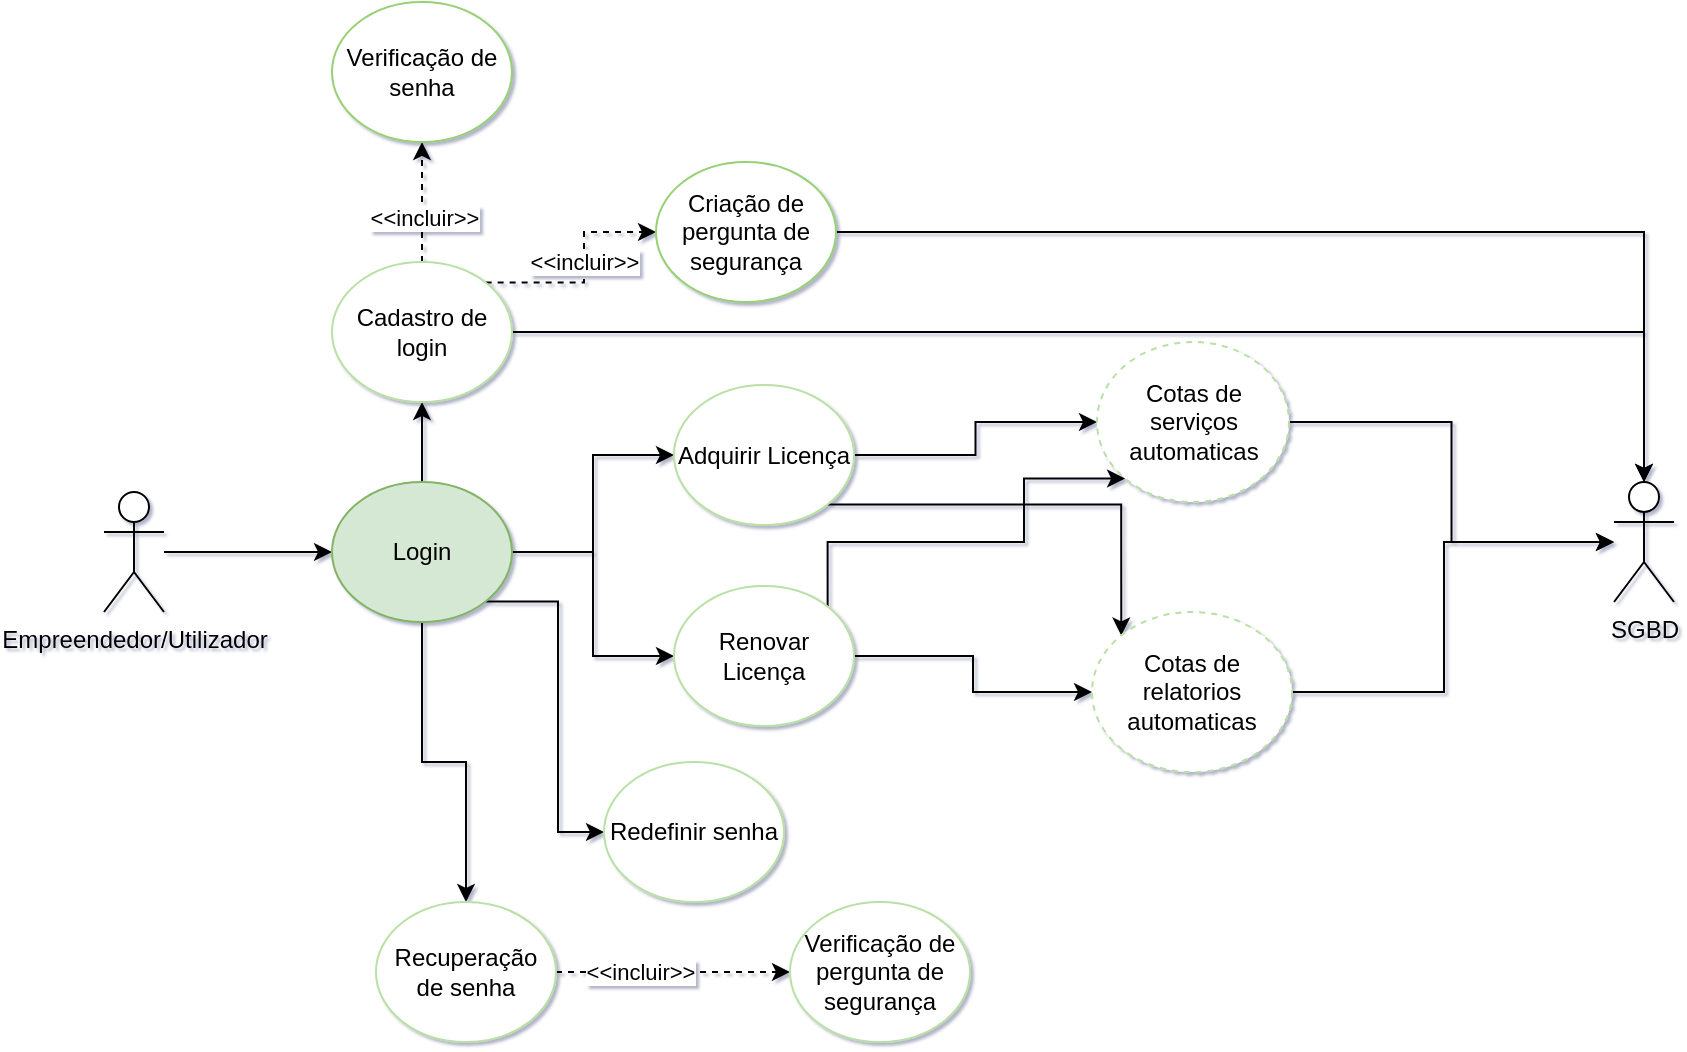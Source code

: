 <mxfile version="26.2.4">
  <diagram name="Página-1" id="Bw-3vuzHvK8cUdGuyqDx">
    <mxGraphModel dx="4605" dy="-2647" grid="1" gridSize="10" guides="1" tooltips="1" connect="1" arrows="1" fold="1" page="1" pageScale="1" pageWidth="583" pageHeight="827" background="none" math="0" shadow="1">
      <root>
        <mxCell id="0" />
        <mxCell id="1" parent="0" />
        <mxCell id="Lj_GNJjV4m9-QCivZ2Cv-81" value="" style="edgeStyle=orthogonalEdgeStyle;rounded=0;orthogonalLoop=1;jettySize=auto;html=1;" parent="1" source="Lj_GNJjV4m9-QCivZ2Cv-36" target="Lj_GNJjV4m9-QCivZ2Cv-80" edge="1">
          <mxGeometry relative="1" as="geometry" />
        </mxCell>
        <mxCell id="Lj_GNJjV4m9-QCivZ2Cv-36" value="Empreendedor/Utilizador" style="shape=umlActor;verticalLabelPosition=bottom;verticalAlign=top;html=1;outlineConnect=0;labelBackgroundColor=none;" parent="1" vertex="1">
          <mxGeometry x="-1570" y="4534" width="30" height="60" as="geometry" />
        </mxCell>
        <mxCell id="Lj_GNJjV4m9-QCivZ2Cv-84" style="edgeStyle=orthogonalEdgeStyle;rounded=0;orthogonalLoop=1;jettySize=auto;html=1;exitX=0.5;exitY=1;exitDx=0;exitDy=0;" parent="1" source="Lj_GNJjV4m9-QCivZ2Cv-80" target="Lj_GNJjV4m9-QCivZ2Cv-83" edge="1">
          <mxGeometry relative="1" as="geometry" />
        </mxCell>
        <mxCell id="Lj_GNJjV4m9-QCivZ2Cv-85" style="edgeStyle=orthogonalEdgeStyle;rounded=0;orthogonalLoop=1;jettySize=auto;html=1;exitX=0.5;exitY=0;exitDx=0;exitDy=0;entryX=0.5;entryY=1;entryDx=0;entryDy=0;" parent="1" source="Lj_GNJjV4m9-QCivZ2Cv-80" target="Lj_GNJjV4m9-QCivZ2Cv-82" edge="1">
          <mxGeometry relative="1" as="geometry" />
        </mxCell>
        <mxCell id="Lj_GNJjV4m9-QCivZ2Cv-99" style="edgeStyle=orthogonalEdgeStyle;rounded=0;orthogonalLoop=1;jettySize=auto;html=1;exitX=1;exitY=1;exitDx=0;exitDy=0;entryX=0;entryY=0.5;entryDx=0;entryDy=0;" parent="1" source="Lj_GNJjV4m9-QCivZ2Cv-80" target="Lj_GNJjV4m9-QCivZ2Cv-94" edge="1">
          <mxGeometry relative="1" as="geometry" />
        </mxCell>
        <mxCell id="Lj_GNJjV4m9-QCivZ2Cv-102" style="edgeStyle=orthogonalEdgeStyle;rounded=0;orthogonalLoop=1;jettySize=auto;html=1;exitX=1;exitY=0.5;exitDx=0;exitDy=0;" parent="1" source="Lj_GNJjV4m9-QCivZ2Cv-80" target="Lj_GNJjV4m9-QCivZ2Cv-100" edge="1">
          <mxGeometry relative="1" as="geometry" />
        </mxCell>
        <mxCell id="Lj_GNJjV4m9-QCivZ2Cv-104" style="edgeStyle=orthogonalEdgeStyle;rounded=0;orthogonalLoop=1;jettySize=auto;html=1;exitX=1;exitY=0.5;exitDx=0;exitDy=0;entryX=0;entryY=0.5;entryDx=0;entryDy=0;" parent="1" source="Lj_GNJjV4m9-QCivZ2Cv-80" target="Lj_GNJjV4m9-QCivZ2Cv-101" edge="1">
          <mxGeometry relative="1" as="geometry" />
        </mxCell>
        <mxCell id="Lj_GNJjV4m9-QCivZ2Cv-80" value="Login" style="ellipse;whiteSpace=wrap;html=1;labelBackgroundColor=none;fillColor=#d5e8d4;strokeColor=#82b366;" parent="1" vertex="1">
          <mxGeometry x="-1456" y="4529" width="90" height="70" as="geometry" />
        </mxCell>
        <mxCell id="Lj_GNJjV4m9-QCivZ2Cv-88" style="edgeStyle=orthogonalEdgeStyle;rounded=0;orthogonalLoop=1;jettySize=auto;html=1;exitX=0.5;exitY=0;exitDx=0;exitDy=0;entryX=0.5;entryY=1;entryDx=0;entryDy=0;dashed=1;" parent="1" source="Lj_GNJjV4m9-QCivZ2Cv-82" target="Lj_GNJjV4m9-QCivZ2Cv-86" edge="1">
          <mxGeometry relative="1" as="geometry" />
        </mxCell>
        <mxCell id="Lj_GNJjV4m9-QCivZ2Cv-92" value="&amp;lt;&amp;lt;incluir&amp;gt;&amp;gt;" style="edgeLabel;html=1;align=center;verticalAlign=middle;resizable=0;points=[];" parent="Lj_GNJjV4m9-QCivZ2Cv-88" vertex="1" connectable="0">
          <mxGeometry x="-0.257" y="-1" relative="1" as="geometry">
            <mxPoint as="offset" />
          </mxGeometry>
        </mxCell>
        <mxCell id="Lj_GNJjV4m9-QCivZ2Cv-89" style="edgeStyle=orthogonalEdgeStyle;rounded=0;orthogonalLoop=1;jettySize=auto;html=1;exitX=1;exitY=0;exitDx=0;exitDy=0;entryX=0;entryY=0.5;entryDx=0;entryDy=0;dashed=1;" parent="1" source="Lj_GNJjV4m9-QCivZ2Cv-82" target="Lj_GNJjV4m9-QCivZ2Cv-87" edge="1">
          <mxGeometry relative="1" as="geometry" />
        </mxCell>
        <mxCell id="Lj_GNJjV4m9-QCivZ2Cv-93" value="&amp;lt;&amp;lt;incluir&amp;gt;&amp;gt;" style="edgeLabel;html=1;align=center;verticalAlign=middle;resizable=0;points=[];" parent="Lj_GNJjV4m9-QCivZ2Cv-89" vertex="1" connectable="0">
          <mxGeometry x="0.632" y="2" relative="1" as="geometry">
            <mxPoint x="-16" y="17" as="offset" />
          </mxGeometry>
        </mxCell>
        <mxCell id="Lj_GNJjV4m9-QCivZ2Cv-91" style="edgeStyle=orthogonalEdgeStyle;rounded=0;orthogonalLoop=1;jettySize=auto;html=1;exitX=1;exitY=0.5;exitDx=0;exitDy=0;" parent="1" source="Lj_GNJjV4m9-QCivZ2Cv-82" target="Lj_GNJjV4m9-QCivZ2Cv-90" edge="1">
          <mxGeometry relative="1" as="geometry" />
        </mxCell>
        <mxCell id="Lj_GNJjV4m9-QCivZ2Cv-82" value="Cadastro de login" style="ellipse;whiteSpace=wrap;html=1;labelBackgroundColor=none;strokeColor=#B9E0A5;" parent="1" vertex="1">
          <mxGeometry x="-1456" y="4419" width="90" height="70" as="geometry" />
        </mxCell>
        <mxCell id="Lj_GNJjV4m9-QCivZ2Cv-96" style="edgeStyle=orthogonalEdgeStyle;rounded=0;orthogonalLoop=1;jettySize=auto;html=1;exitX=1;exitY=0.5;exitDx=0;exitDy=0;dashed=1;entryX=0;entryY=0.5;entryDx=0;entryDy=0;" parent="1" source="Lj_GNJjV4m9-QCivZ2Cv-83" target="Lj_GNJjV4m9-QCivZ2Cv-95" edge="1">
          <mxGeometry relative="1" as="geometry" />
        </mxCell>
        <mxCell id="Lj_GNJjV4m9-QCivZ2Cv-97" value="&amp;lt;&amp;lt;incluir&amp;gt;&amp;gt;" style="edgeLabel;html=1;align=center;verticalAlign=middle;resizable=0;points=[];" parent="Lj_GNJjV4m9-QCivZ2Cv-96" vertex="1" connectable="0">
          <mxGeometry x="-0.28" relative="1" as="geometry">
            <mxPoint as="offset" />
          </mxGeometry>
        </mxCell>
        <mxCell id="Lj_GNJjV4m9-QCivZ2Cv-83" value="Recuperação de senha" style="ellipse;whiteSpace=wrap;html=1;labelBackgroundColor=none;strokeColor=#B9E0A5;" parent="1" vertex="1">
          <mxGeometry x="-1434" y="4739" width="90" height="70" as="geometry" />
        </mxCell>
        <mxCell id="Lj_GNJjV4m9-QCivZ2Cv-86" value="Verificação de senha" style="ellipse;whiteSpace=wrap;html=1;labelBackgroundColor=none;strokeColor=#97D077;" parent="1" vertex="1">
          <mxGeometry x="-1456" y="4289" width="90" height="70" as="geometry" />
        </mxCell>
        <mxCell id="Lj_GNJjV4m9-QCivZ2Cv-98" style="edgeStyle=orthogonalEdgeStyle;rounded=0;orthogonalLoop=1;jettySize=auto;html=1;exitX=1;exitY=0.5;exitDx=0;exitDy=0;" parent="1" source="Lj_GNJjV4m9-QCivZ2Cv-87" target="Lj_GNJjV4m9-QCivZ2Cv-90" edge="1">
          <mxGeometry relative="1" as="geometry" />
        </mxCell>
        <mxCell id="Lj_GNJjV4m9-QCivZ2Cv-87" value="Criação de pergunta de segurança" style="ellipse;whiteSpace=wrap;html=1;labelBackgroundColor=none;strokeColor=#97D077;" parent="1" vertex="1">
          <mxGeometry x="-1294" y="4369" width="90" height="70" as="geometry" />
        </mxCell>
        <mxCell id="Lj_GNJjV4m9-QCivZ2Cv-90" value="SGBD" style="shape=umlActor;verticalLabelPosition=bottom;verticalAlign=top;html=1;outlineConnect=0;labelBackgroundColor=none;" parent="1" vertex="1">
          <mxGeometry x="-815" y="4529" width="30" height="60" as="geometry" />
        </mxCell>
        <mxCell id="Lj_GNJjV4m9-QCivZ2Cv-94" value="Redefinir senha" style="ellipse;whiteSpace=wrap;html=1;labelBackgroundColor=none;strokeColor=#B9E0A5;" parent="1" vertex="1">
          <mxGeometry x="-1320" y="4669" width="90" height="70" as="geometry" />
        </mxCell>
        <mxCell id="Lj_GNJjV4m9-QCivZ2Cv-95" value="Verificação de pergunta de segurança" style="ellipse;whiteSpace=wrap;html=1;labelBackgroundColor=none;strokeColor=#B9E0A5;" parent="1" vertex="1">
          <mxGeometry x="-1227" y="4739" width="90" height="70" as="geometry" />
        </mxCell>
        <mxCell id="Lj_GNJjV4m9-QCivZ2Cv-112" style="edgeStyle=orthogonalEdgeStyle;rounded=0;orthogonalLoop=1;jettySize=auto;html=1;exitX=1;exitY=0.5;exitDx=0;exitDy=0;entryX=0;entryY=0.5;entryDx=0;entryDy=0;" parent="1" source="Lj_GNJjV4m9-QCivZ2Cv-100" target="Lj_GNJjV4m9-QCivZ2Cv-105" edge="1">
          <mxGeometry relative="1" as="geometry" />
        </mxCell>
        <mxCell id="Lj_GNJjV4m9-QCivZ2Cv-119" style="edgeStyle=orthogonalEdgeStyle;rounded=0;orthogonalLoop=1;jettySize=auto;html=1;exitX=1;exitY=1;exitDx=0;exitDy=0;entryX=0;entryY=0;entryDx=0;entryDy=0;" parent="1" source="Lj_GNJjV4m9-QCivZ2Cv-100" target="Lj_GNJjV4m9-QCivZ2Cv-106" edge="1">
          <mxGeometry relative="1" as="geometry" />
        </mxCell>
        <mxCell id="Lj_GNJjV4m9-QCivZ2Cv-100" value="Adquirir Licença" style="ellipse;whiteSpace=wrap;html=1;labelBackgroundColor=none;strokeColor=#B9E0A5;" parent="1" vertex="1">
          <mxGeometry x="-1285" y="4480.5" width="90" height="70" as="geometry" />
        </mxCell>
        <mxCell id="Lj_GNJjV4m9-QCivZ2Cv-107" style="edgeStyle=orthogonalEdgeStyle;rounded=0;orthogonalLoop=1;jettySize=auto;html=1;exitX=1;exitY=0.5;exitDx=0;exitDy=0;entryX=0;entryY=0.5;entryDx=0;entryDy=0;" parent="1" source="Lj_GNJjV4m9-QCivZ2Cv-101" target="Lj_GNJjV4m9-QCivZ2Cv-106" edge="1">
          <mxGeometry relative="1" as="geometry" />
        </mxCell>
        <mxCell id="Lj_GNJjV4m9-QCivZ2Cv-118" style="edgeStyle=orthogonalEdgeStyle;rounded=0;orthogonalLoop=1;jettySize=auto;html=1;exitX=1;exitY=0;exitDx=0;exitDy=0;entryX=0;entryY=1;entryDx=0;entryDy=0;" parent="1" source="Lj_GNJjV4m9-QCivZ2Cv-101" target="Lj_GNJjV4m9-QCivZ2Cv-105" edge="1">
          <mxGeometry relative="1" as="geometry">
            <Array as="points">
              <mxPoint x="-1208" y="4559" />
              <mxPoint x="-1110" y="4559" />
              <mxPoint x="-1110" y="4527" />
            </Array>
          </mxGeometry>
        </mxCell>
        <mxCell id="Lj_GNJjV4m9-QCivZ2Cv-101" value="Renovar Licença" style="ellipse;whiteSpace=wrap;html=1;labelBackgroundColor=none;strokeColor=#B9E0A5;" parent="1" vertex="1">
          <mxGeometry x="-1285" y="4581" width="90" height="70" as="geometry" />
        </mxCell>
        <mxCell id="Lj_GNJjV4m9-QCivZ2Cv-115" style="edgeStyle=orthogonalEdgeStyle;rounded=0;orthogonalLoop=1;jettySize=auto;html=1;exitX=1;exitY=0.5;exitDx=0;exitDy=0;" parent="1" source="Lj_GNJjV4m9-QCivZ2Cv-105" target="Lj_GNJjV4m9-QCivZ2Cv-90" edge="1">
          <mxGeometry relative="1" as="geometry" />
        </mxCell>
        <mxCell id="Lj_GNJjV4m9-QCivZ2Cv-105" value="Cotas de serviços automaticas" style="ellipse;whiteSpace=wrap;html=1;labelBackgroundColor=none;dashed=1;strokeColor=#B9E0A5;" parent="1" vertex="1">
          <mxGeometry x="-1073.5" y="4459" width="96" height="80" as="geometry" />
        </mxCell>
        <mxCell id="Lj_GNJjV4m9-QCivZ2Cv-117" style="edgeStyle=orthogonalEdgeStyle;rounded=0;orthogonalLoop=1;jettySize=auto;html=1;exitX=1;exitY=0.5;exitDx=0;exitDy=0;" parent="1" source="Lj_GNJjV4m9-QCivZ2Cv-106" target="Lj_GNJjV4m9-QCivZ2Cv-90" edge="1">
          <mxGeometry relative="1" as="geometry">
            <Array as="points">
              <mxPoint x="-900" y="4634" />
              <mxPoint x="-900" y="4559" />
            </Array>
          </mxGeometry>
        </mxCell>
        <mxCell id="Lj_GNJjV4m9-QCivZ2Cv-106" value="Cotas de relatorios automaticas" style="ellipse;whiteSpace=wrap;html=1;labelBackgroundColor=none;dashed=1;strokeColor=#B9E0A5;" parent="1" vertex="1">
          <mxGeometry x="-1076" y="4594" width="100" height="80" as="geometry" />
        </mxCell>
      </root>
    </mxGraphModel>
  </diagram>
</mxfile>
